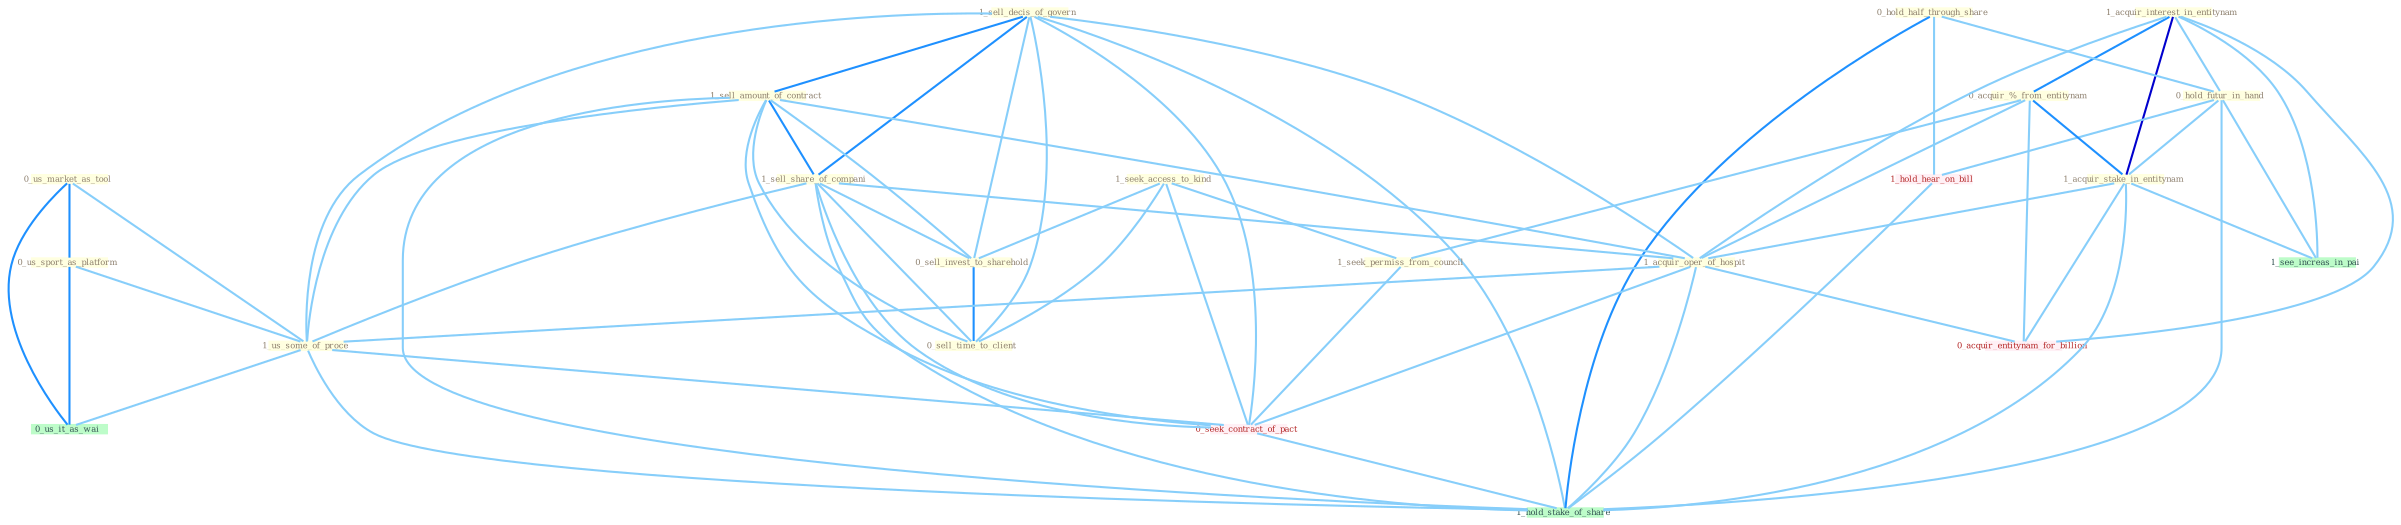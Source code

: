 Graph G{ 
    node
    [shape=polygon,style=filled,width=.5,height=.06,color="#BDFCC9",fixedsize=true,fontsize=4,
    fontcolor="#2f4f4f"];
    {node
    [color="#ffffe0", fontcolor="#8b7d6b"] "1_acquir_interest_in_entitynam " "1_sell_decis_of_govern " "0_us_market_as_tool " "0_us_sport_as_platform " "0_hold_half_through_share " "1_sell_amount_of_contract " "0_hold_futur_in_hand " "1_sell_share_of_compani " "1_seek_access_to_kind " "0_acquir_%_from_entitynam " "1_seek_permiss_from_council " "0_sell_invest_to_sharehold " "1_acquir_stake_in_entitynam " "0_sell_time_to_client " "1_acquir_oper_of_hospit " "1_us_some_of_proce "}
{node [color="#fff0f5", fontcolor="#b22222"] "0_seek_contract_of_pact " "0_acquir_entitynam_for_billion " "1_hold_hear_on_bill "}
edge [color="#B0E2FF"];

	"1_acquir_interest_in_entitynam " -- "0_hold_futur_in_hand " [w="1", color="#87cefa" ];
	"1_acquir_interest_in_entitynam " -- "0_acquir_%_from_entitynam " [w="2", color="#1e90ff" , len=0.8];
	"1_acquir_interest_in_entitynam " -- "1_acquir_stake_in_entitynam " [w="3", color="#0000cd" , len=0.6];
	"1_acquir_interest_in_entitynam " -- "1_acquir_oper_of_hospit " [w="1", color="#87cefa" ];
	"1_acquir_interest_in_entitynam " -- "0_acquir_entitynam_for_billion " [w="1", color="#87cefa" ];
	"1_acquir_interest_in_entitynam " -- "1_see_increas_in_pai " [w="1", color="#87cefa" ];
	"1_sell_decis_of_govern " -- "1_sell_amount_of_contract " [w="2", color="#1e90ff" , len=0.8];
	"1_sell_decis_of_govern " -- "1_sell_share_of_compani " [w="2", color="#1e90ff" , len=0.8];
	"1_sell_decis_of_govern " -- "0_sell_invest_to_sharehold " [w="1", color="#87cefa" ];
	"1_sell_decis_of_govern " -- "0_sell_time_to_client " [w="1", color="#87cefa" ];
	"1_sell_decis_of_govern " -- "1_acquir_oper_of_hospit " [w="1", color="#87cefa" ];
	"1_sell_decis_of_govern " -- "1_us_some_of_proce " [w="1", color="#87cefa" ];
	"1_sell_decis_of_govern " -- "0_seek_contract_of_pact " [w="1", color="#87cefa" ];
	"1_sell_decis_of_govern " -- "1_hold_stake_of_share " [w="1", color="#87cefa" ];
	"0_us_market_as_tool " -- "0_us_sport_as_platform " [w="2", color="#1e90ff" , len=0.8];
	"0_us_market_as_tool " -- "1_us_some_of_proce " [w="1", color="#87cefa" ];
	"0_us_market_as_tool " -- "0_us_it_as_wai " [w="2", color="#1e90ff" , len=0.8];
	"0_us_sport_as_platform " -- "1_us_some_of_proce " [w="1", color="#87cefa" ];
	"0_us_sport_as_platform " -- "0_us_it_as_wai " [w="2", color="#1e90ff" , len=0.8];
	"0_hold_half_through_share " -- "0_hold_futur_in_hand " [w="1", color="#87cefa" ];
	"0_hold_half_through_share " -- "1_hold_hear_on_bill " [w="1", color="#87cefa" ];
	"0_hold_half_through_share " -- "1_hold_stake_of_share " [w="2", color="#1e90ff" , len=0.8];
	"1_sell_amount_of_contract " -- "1_sell_share_of_compani " [w="2", color="#1e90ff" , len=0.8];
	"1_sell_amount_of_contract " -- "0_sell_invest_to_sharehold " [w="1", color="#87cefa" ];
	"1_sell_amount_of_contract " -- "0_sell_time_to_client " [w="1", color="#87cefa" ];
	"1_sell_amount_of_contract " -- "1_acquir_oper_of_hospit " [w="1", color="#87cefa" ];
	"1_sell_amount_of_contract " -- "1_us_some_of_proce " [w="1", color="#87cefa" ];
	"1_sell_amount_of_contract " -- "0_seek_contract_of_pact " [w="1", color="#87cefa" ];
	"1_sell_amount_of_contract " -- "1_hold_stake_of_share " [w="1", color="#87cefa" ];
	"0_hold_futur_in_hand " -- "1_acquir_stake_in_entitynam " [w="1", color="#87cefa" ];
	"0_hold_futur_in_hand " -- "1_see_increas_in_pai " [w="1", color="#87cefa" ];
	"0_hold_futur_in_hand " -- "1_hold_hear_on_bill " [w="1", color="#87cefa" ];
	"0_hold_futur_in_hand " -- "1_hold_stake_of_share " [w="1", color="#87cefa" ];
	"1_sell_share_of_compani " -- "0_sell_invest_to_sharehold " [w="1", color="#87cefa" ];
	"1_sell_share_of_compani " -- "0_sell_time_to_client " [w="1", color="#87cefa" ];
	"1_sell_share_of_compani " -- "1_acquir_oper_of_hospit " [w="1", color="#87cefa" ];
	"1_sell_share_of_compani " -- "1_us_some_of_proce " [w="1", color="#87cefa" ];
	"1_sell_share_of_compani " -- "0_seek_contract_of_pact " [w="1", color="#87cefa" ];
	"1_sell_share_of_compani " -- "1_hold_stake_of_share " [w="1", color="#87cefa" ];
	"1_seek_access_to_kind " -- "1_seek_permiss_from_council " [w="1", color="#87cefa" ];
	"1_seek_access_to_kind " -- "0_sell_invest_to_sharehold " [w="1", color="#87cefa" ];
	"1_seek_access_to_kind " -- "0_sell_time_to_client " [w="1", color="#87cefa" ];
	"1_seek_access_to_kind " -- "0_seek_contract_of_pact " [w="1", color="#87cefa" ];
	"0_acquir_%_from_entitynam " -- "1_seek_permiss_from_council " [w="1", color="#87cefa" ];
	"0_acquir_%_from_entitynam " -- "1_acquir_stake_in_entitynam " [w="2", color="#1e90ff" , len=0.8];
	"0_acquir_%_from_entitynam " -- "1_acquir_oper_of_hospit " [w="1", color="#87cefa" ];
	"0_acquir_%_from_entitynam " -- "0_acquir_entitynam_for_billion " [w="1", color="#87cefa" ];
	"1_seek_permiss_from_council " -- "0_seek_contract_of_pact " [w="1", color="#87cefa" ];
	"0_sell_invest_to_sharehold " -- "0_sell_time_to_client " [w="2", color="#1e90ff" , len=0.8];
	"1_acquir_stake_in_entitynam " -- "1_acquir_oper_of_hospit " [w="1", color="#87cefa" ];
	"1_acquir_stake_in_entitynam " -- "0_acquir_entitynam_for_billion " [w="1", color="#87cefa" ];
	"1_acquir_stake_in_entitynam " -- "1_see_increas_in_pai " [w="1", color="#87cefa" ];
	"1_acquir_stake_in_entitynam " -- "1_hold_stake_of_share " [w="1", color="#87cefa" ];
	"1_acquir_oper_of_hospit " -- "1_us_some_of_proce " [w="1", color="#87cefa" ];
	"1_acquir_oper_of_hospit " -- "0_seek_contract_of_pact " [w="1", color="#87cefa" ];
	"1_acquir_oper_of_hospit " -- "0_acquir_entitynam_for_billion " [w="1", color="#87cefa" ];
	"1_acquir_oper_of_hospit " -- "1_hold_stake_of_share " [w="1", color="#87cefa" ];
	"1_us_some_of_proce " -- "0_seek_contract_of_pact " [w="1", color="#87cefa" ];
	"1_us_some_of_proce " -- "0_us_it_as_wai " [w="1", color="#87cefa" ];
	"1_us_some_of_proce " -- "1_hold_stake_of_share " [w="1", color="#87cefa" ];
	"0_seek_contract_of_pact " -- "1_hold_stake_of_share " [w="1", color="#87cefa" ];
	"1_hold_hear_on_bill " -- "1_hold_stake_of_share " [w="1", color="#87cefa" ];
}